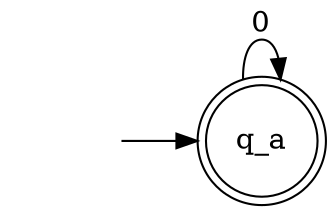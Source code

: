 digraph automata {
    rankdir=LR;
    node [shape=circle];
    edge [style=">=stealth',shorten >=1pt"];
    q_a -> q_a [label="0"];
    start [shape=plaintext,label=" "];
    start->q_a;
    q_a [shape=doublecircle];
}

